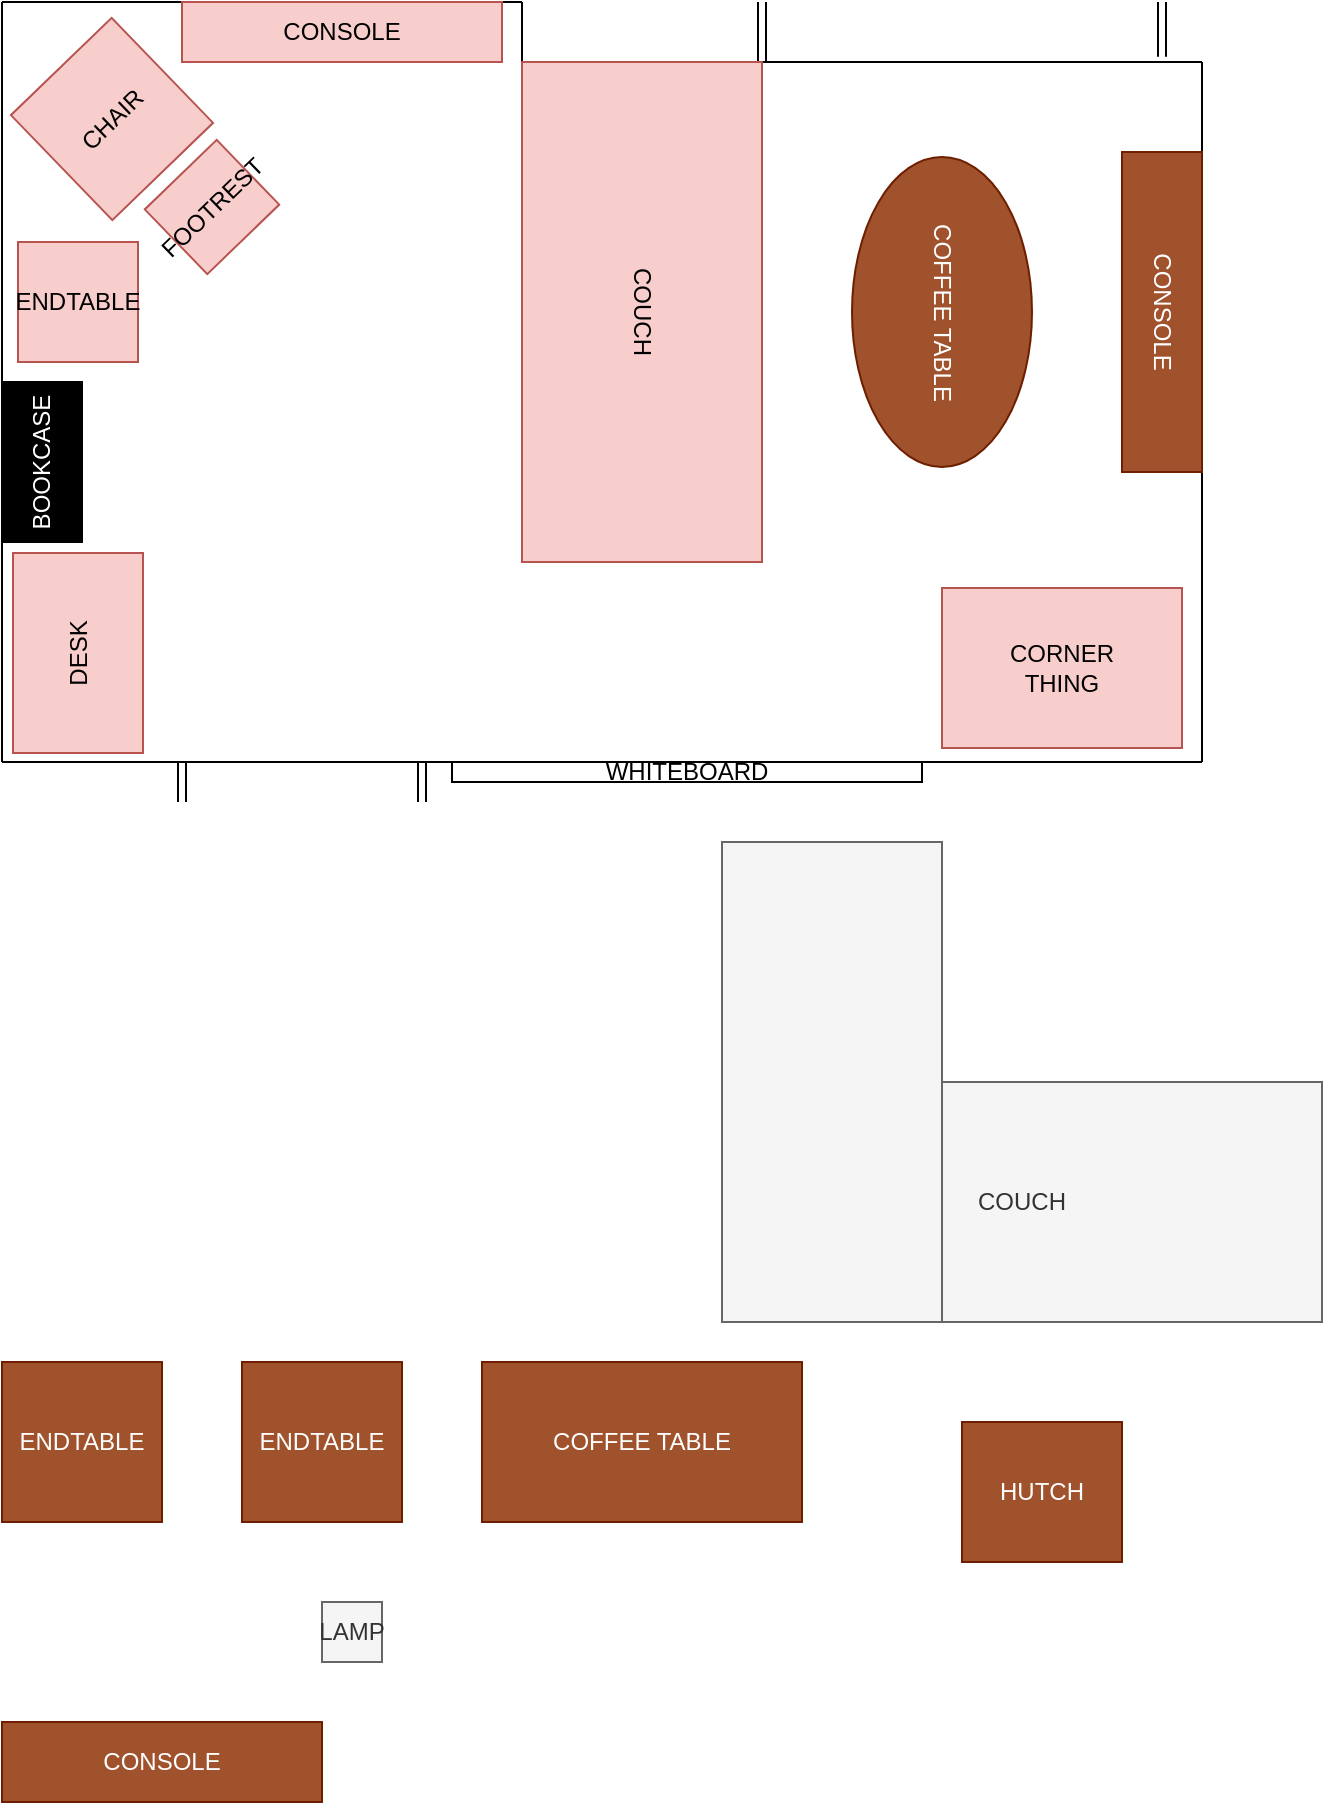 <mxfile version="12.1.9" type="github" pages="1">
  <diagram id="qQnDsApoSpHMc4THVfdE" name="Page-1">
    <mxGraphModel dx="1120" dy="992" grid="1" gridSize="10" guides="1" tooltips="1" connect="1" arrows="1" fold="1" page="1" pageScale="1" pageWidth="850" pageHeight="1100" math="0" shadow="0">
      <root>
        <mxCell id="0"/>
        <mxCell id="1" parent="0"/>
        <mxCell id="y13b2MK2XemFfw-FXZ8G-1" value="" style="group" parent="1" vertex="1" connectable="0">
          <mxGeometry x="80" y="80" width="650" height="400" as="geometry"/>
        </mxCell>
        <mxCell id="y13b2MK2XemFfw-FXZ8G-2" value="" style="endArrow=none;html=1;" parent="y13b2MK2XemFfw-FXZ8G-1" edge="1">
          <mxGeometry width="50" height="50" relative="1" as="geometry">
            <mxPoint y="380" as="sourcePoint"/>
            <mxPoint as="targetPoint"/>
          </mxGeometry>
        </mxCell>
        <mxCell id="y13b2MK2XemFfw-FXZ8G-3" value="" style="endArrow=none;html=1;" parent="y13b2MK2XemFfw-FXZ8G-1" edge="1">
          <mxGeometry width="50" height="50" relative="1" as="geometry">
            <mxPoint x="600" y="380" as="sourcePoint"/>
            <mxPoint y="380" as="targetPoint"/>
          </mxGeometry>
        </mxCell>
        <mxCell id="y13b2MK2XemFfw-FXZ8G-4" value="" style="endArrow=none;html=1;" parent="y13b2MK2XemFfw-FXZ8G-1" edge="1">
          <mxGeometry width="50" height="50" relative="1" as="geometry">
            <mxPoint x="600" y="380" as="sourcePoint"/>
            <mxPoint x="600" y="30" as="targetPoint"/>
          </mxGeometry>
        </mxCell>
        <mxCell id="y13b2MK2XemFfw-FXZ8G-5" value="" style="endArrow=none;html=1;" parent="y13b2MK2XemFfw-FXZ8G-1" edge="1">
          <mxGeometry width="50" height="50" relative="1" as="geometry">
            <mxPoint x="260" as="sourcePoint"/>
            <mxPoint as="targetPoint"/>
          </mxGeometry>
        </mxCell>
        <mxCell id="y13b2MK2XemFfw-FXZ8G-6" value="" style="endArrow=none;html=1;" parent="y13b2MK2XemFfw-FXZ8G-1" edge="1">
          <mxGeometry width="50" height="50" relative="1" as="geometry">
            <mxPoint x="600" y="30" as="sourcePoint"/>
            <mxPoint x="260" y="30" as="targetPoint"/>
          </mxGeometry>
        </mxCell>
        <mxCell id="y13b2MK2XemFfw-FXZ8G-7" value="" style="endArrow=none;html=1;" parent="y13b2MK2XemFfw-FXZ8G-1" edge="1">
          <mxGeometry width="50" height="50" relative="1" as="geometry">
            <mxPoint x="260" y="30" as="sourcePoint"/>
            <mxPoint x="260" as="targetPoint"/>
          </mxGeometry>
        </mxCell>
        <mxCell id="y13b2MK2XemFfw-FXZ8G-8" value="" style="shape=link;html=1;" parent="y13b2MK2XemFfw-FXZ8G-1" edge="1">
          <mxGeometry width="50" height="50" relative="1" as="geometry">
            <mxPoint x="90" y="400" as="sourcePoint"/>
            <mxPoint x="90" y="380" as="targetPoint"/>
          </mxGeometry>
        </mxCell>
        <mxCell id="y13b2MK2XemFfw-FXZ8G-9" value="" style="shape=link;html=1;" parent="y13b2MK2XemFfw-FXZ8G-1" edge="1">
          <mxGeometry width="50" height="50" relative="1" as="geometry">
            <mxPoint x="210" y="400" as="sourcePoint"/>
            <mxPoint x="210" y="380" as="targetPoint"/>
          </mxGeometry>
        </mxCell>
        <mxCell id="y13b2MK2XemFfw-FXZ8G-10" value="" style="shape=link;html=1;" parent="y13b2MK2XemFfw-FXZ8G-1" edge="1">
          <mxGeometry width="50" height="50" relative="1" as="geometry">
            <mxPoint x="580" y="27.333" as="sourcePoint"/>
            <mxPoint x="580" as="targetPoint"/>
          </mxGeometry>
        </mxCell>
        <mxCell id="y13b2MK2XemFfw-FXZ8G-11" value="" style="shape=link;html=1;" parent="y13b2MK2XemFfw-FXZ8G-1" edge="1">
          <mxGeometry width="50" height="50" relative="1" as="geometry">
            <mxPoint x="380" y="30" as="sourcePoint"/>
            <mxPoint x="380" as="targetPoint"/>
          </mxGeometry>
        </mxCell>
        <mxCell id="y13b2MK2XemFfw-FXZ8G-12" value="" style="group;rotation=90;container=1;" parent="y13b2MK2XemFfw-FXZ8G-1" vertex="1" connectable="0">
          <mxGeometry x="230" y="60" width="317.5" height="240" as="geometry"/>
        </mxCell>
        <mxCell id="y13b2MK2XemFfw-FXZ8G-13" value="COUCH" style="rounded=0;whiteSpace=wrap;html=1;fillColor=#f8cecc;strokeColor=#b85450;rotation=90;" parent="y13b2MK2XemFfw-FXZ8G-12" vertex="1">
          <mxGeometry x="-35" y="35" width="250" height="120" as="geometry"/>
        </mxCell>
        <mxCell id="y13b2MK2XemFfw-FXZ8G-20" value="COFFEE TABLE" style="ellipse;whiteSpace=wrap;html=1;fillColor=#a0522d;strokeColor=#6D1F00;fontColor=#ffffff;rotation=90;" parent="y13b2MK2XemFfw-FXZ8G-12" vertex="1">
          <mxGeometry x="162.5" y="50" width="155" height="90" as="geometry"/>
        </mxCell>
        <mxCell id="y13b2MK2XemFfw-FXZ8G-30" value="CONSOLE" style="rounded=0;whiteSpace=wrap;html=1;fillColor=#f8cecc;strokeColor=#b85450;" parent="y13b2MK2XemFfw-FXZ8G-1" vertex="1">
          <mxGeometry x="90" width="160" height="30" as="geometry"/>
        </mxCell>
        <mxCell id="y13b2MK2XemFfw-FXZ8G-32" value="CHAIR" style="rounded=0;whiteSpace=wrap;html=1;fillColor=#f8cecc;strokeColor=#b85450;rotation=-44;" parent="y13b2MK2XemFfw-FXZ8G-1" vertex="1">
          <mxGeometry x="20" y="22" width="70" height="73" as="geometry"/>
        </mxCell>
        <mxCell id="y13b2MK2XemFfw-FXZ8G-33" value="FOOTREST" style="rounded=0;whiteSpace=wrap;html=1;fillColor=#f8cecc;strokeColor=#b85450;rotation=-44;" parent="y13b2MK2XemFfw-FXZ8G-1" vertex="1">
          <mxGeometry x="80" y="80" width="50" height="45" as="geometry"/>
        </mxCell>
        <mxCell id="y13b2MK2XemFfw-FXZ8G-34" value="CONSOLE" style="rounded=0;whiteSpace=wrap;html=1;fillColor=#a0522d;strokeColor=#6D1F00;fontColor=#ffffff;rotation=90;" parent="y13b2MK2XemFfw-FXZ8G-1" vertex="1">
          <mxGeometry x="500" y="135" width="160" height="40" as="geometry"/>
        </mxCell>
        <mxCell id="y13b2MK2XemFfw-FXZ8G-29" value="DESK" style="rounded=0;whiteSpace=wrap;html=1;fillColor=#f8cecc;strokeColor=#b85450;rotation=-90;" parent="y13b2MK2XemFfw-FXZ8G-1" vertex="1">
          <mxGeometry x="-12" y="293" width="100" height="65" as="geometry"/>
        </mxCell>
        <mxCell id="y13b2MK2XemFfw-FXZ8G-35" value="ENDTABLE" style="rounded=0;whiteSpace=wrap;html=1;fillColor=#f8cecc;strokeColor=#b85450;" parent="y13b2MK2XemFfw-FXZ8G-1" vertex="1">
          <mxGeometry x="8" y="120" width="60" height="60" as="geometry"/>
        </mxCell>
        <mxCell id="y13b2MK2XemFfw-FXZ8G-18" value="&lt;font color=&quot;#ffffff&quot;&gt;BOOKCASE&lt;/font&gt;" style="rounded=0;whiteSpace=wrap;html=1;fillColor=#000000;rotation=-90;" parent="y13b2MK2XemFfw-FXZ8G-1" vertex="1">
          <mxGeometry x="-20" y="210" width="80" height="40" as="geometry"/>
        </mxCell>
        <mxCell id="y13b2MK2XemFfw-FXZ8G-36" value="CORNER&lt;br&gt;THING" style="rounded=0;whiteSpace=wrap;html=1;fillColor=#f8cecc;strokeColor=#b85450;" parent="y13b2MK2XemFfw-FXZ8G-1" vertex="1">
          <mxGeometry x="470" y="293" width="120" height="80" as="geometry"/>
        </mxCell>
        <mxCell id="y13b2MK2XemFfw-FXZ8G-15" value="ENDTABLE" style="rounded=0;whiteSpace=wrap;html=1;fillColor=#a0522d;strokeColor=#6D1F00;fontColor=#ffffff;" parent="1" vertex="1">
          <mxGeometry x="80" y="760" width="80" height="80" as="geometry"/>
        </mxCell>
        <mxCell id="y13b2MK2XemFfw-FXZ8G-16" value="ENDTABLE" style="rounded=0;whiteSpace=wrap;html=1;fillColor=#a0522d;strokeColor=#6D1F00;fontColor=#ffffff;" parent="1" vertex="1">
          <mxGeometry x="200" y="760" width="80" height="80" as="geometry"/>
        </mxCell>
        <mxCell id="y13b2MK2XemFfw-FXZ8G-17" value="COFFEE TABLE" style="rounded=0;whiteSpace=wrap;html=1;fillColor=#a0522d;strokeColor=#6D1F00;fontColor=#ffffff;" parent="1" vertex="1">
          <mxGeometry x="320" y="760" width="160" height="80" as="geometry"/>
        </mxCell>
        <mxCell id="y13b2MK2XemFfw-FXZ8G-19" value="LAMP" style="rounded=0;whiteSpace=wrap;html=1;fillColor=#f5f5f5;strokeColor=#666666;fontColor=#333333;" parent="1" vertex="1">
          <mxGeometry x="240" y="880" width="30" height="30" as="geometry"/>
        </mxCell>
        <mxCell id="y13b2MK2XemFfw-FXZ8G-21" value="CONSOLE" style="rounded=0;whiteSpace=wrap;html=1;fillColor=#a0522d;strokeColor=#6D1F00;fontColor=#ffffff;" parent="1" vertex="1">
          <mxGeometry x="80" y="940" width="160" height="40" as="geometry"/>
        </mxCell>
        <mxCell id="y13b2MK2XemFfw-FXZ8G-22" value="" style="group;container=1;" parent="1" vertex="1" connectable="0">
          <mxGeometry x="440" y="500" width="300" height="240" as="geometry"/>
        </mxCell>
        <mxCell id="y13b2MK2XemFfw-FXZ8G-25" value="" style="group" parent="y13b2MK2XemFfw-FXZ8G-22" vertex="1" connectable="0">
          <mxGeometry width="300" height="240" as="geometry"/>
        </mxCell>
        <mxCell id="y13b2MK2XemFfw-FXZ8G-23" value="COUCH" style="rounded=0;whiteSpace=wrap;html=1;fillColor=#f5f5f5;strokeColor=#666666;fontColor=#333333;" parent="y13b2MK2XemFfw-FXZ8G-25" vertex="1">
          <mxGeometry y="120" width="300" height="120" as="geometry"/>
        </mxCell>
        <mxCell id="y13b2MK2XemFfw-FXZ8G-24" value="" style="rounded=0;whiteSpace=wrap;html=1;fillColor=#f5f5f5;strokeColor=#666666;fontColor=#333333;" parent="y13b2MK2XemFfw-FXZ8G-25" vertex="1">
          <mxGeometry width="110" height="240" as="geometry"/>
        </mxCell>
        <mxCell id="y13b2MK2XemFfw-FXZ8G-26" value="WHITEBOARD" style="rounded=0;whiteSpace=wrap;html=1;" parent="1" vertex="1">
          <mxGeometry x="305" y="460" width="235" height="10" as="geometry"/>
        </mxCell>
        <mxCell id="y13b2MK2XemFfw-FXZ8G-28" value="HUTCH" style="rounded=0;whiteSpace=wrap;html=1;fillColor=#a0522d;strokeColor=#6D1F00;fontColor=#ffffff;" parent="1" vertex="1">
          <mxGeometry x="560" y="790" width="80" height="70" as="geometry"/>
        </mxCell>
      </root>
    </mxGraphModel>
  </diagram>
</mxfile>

